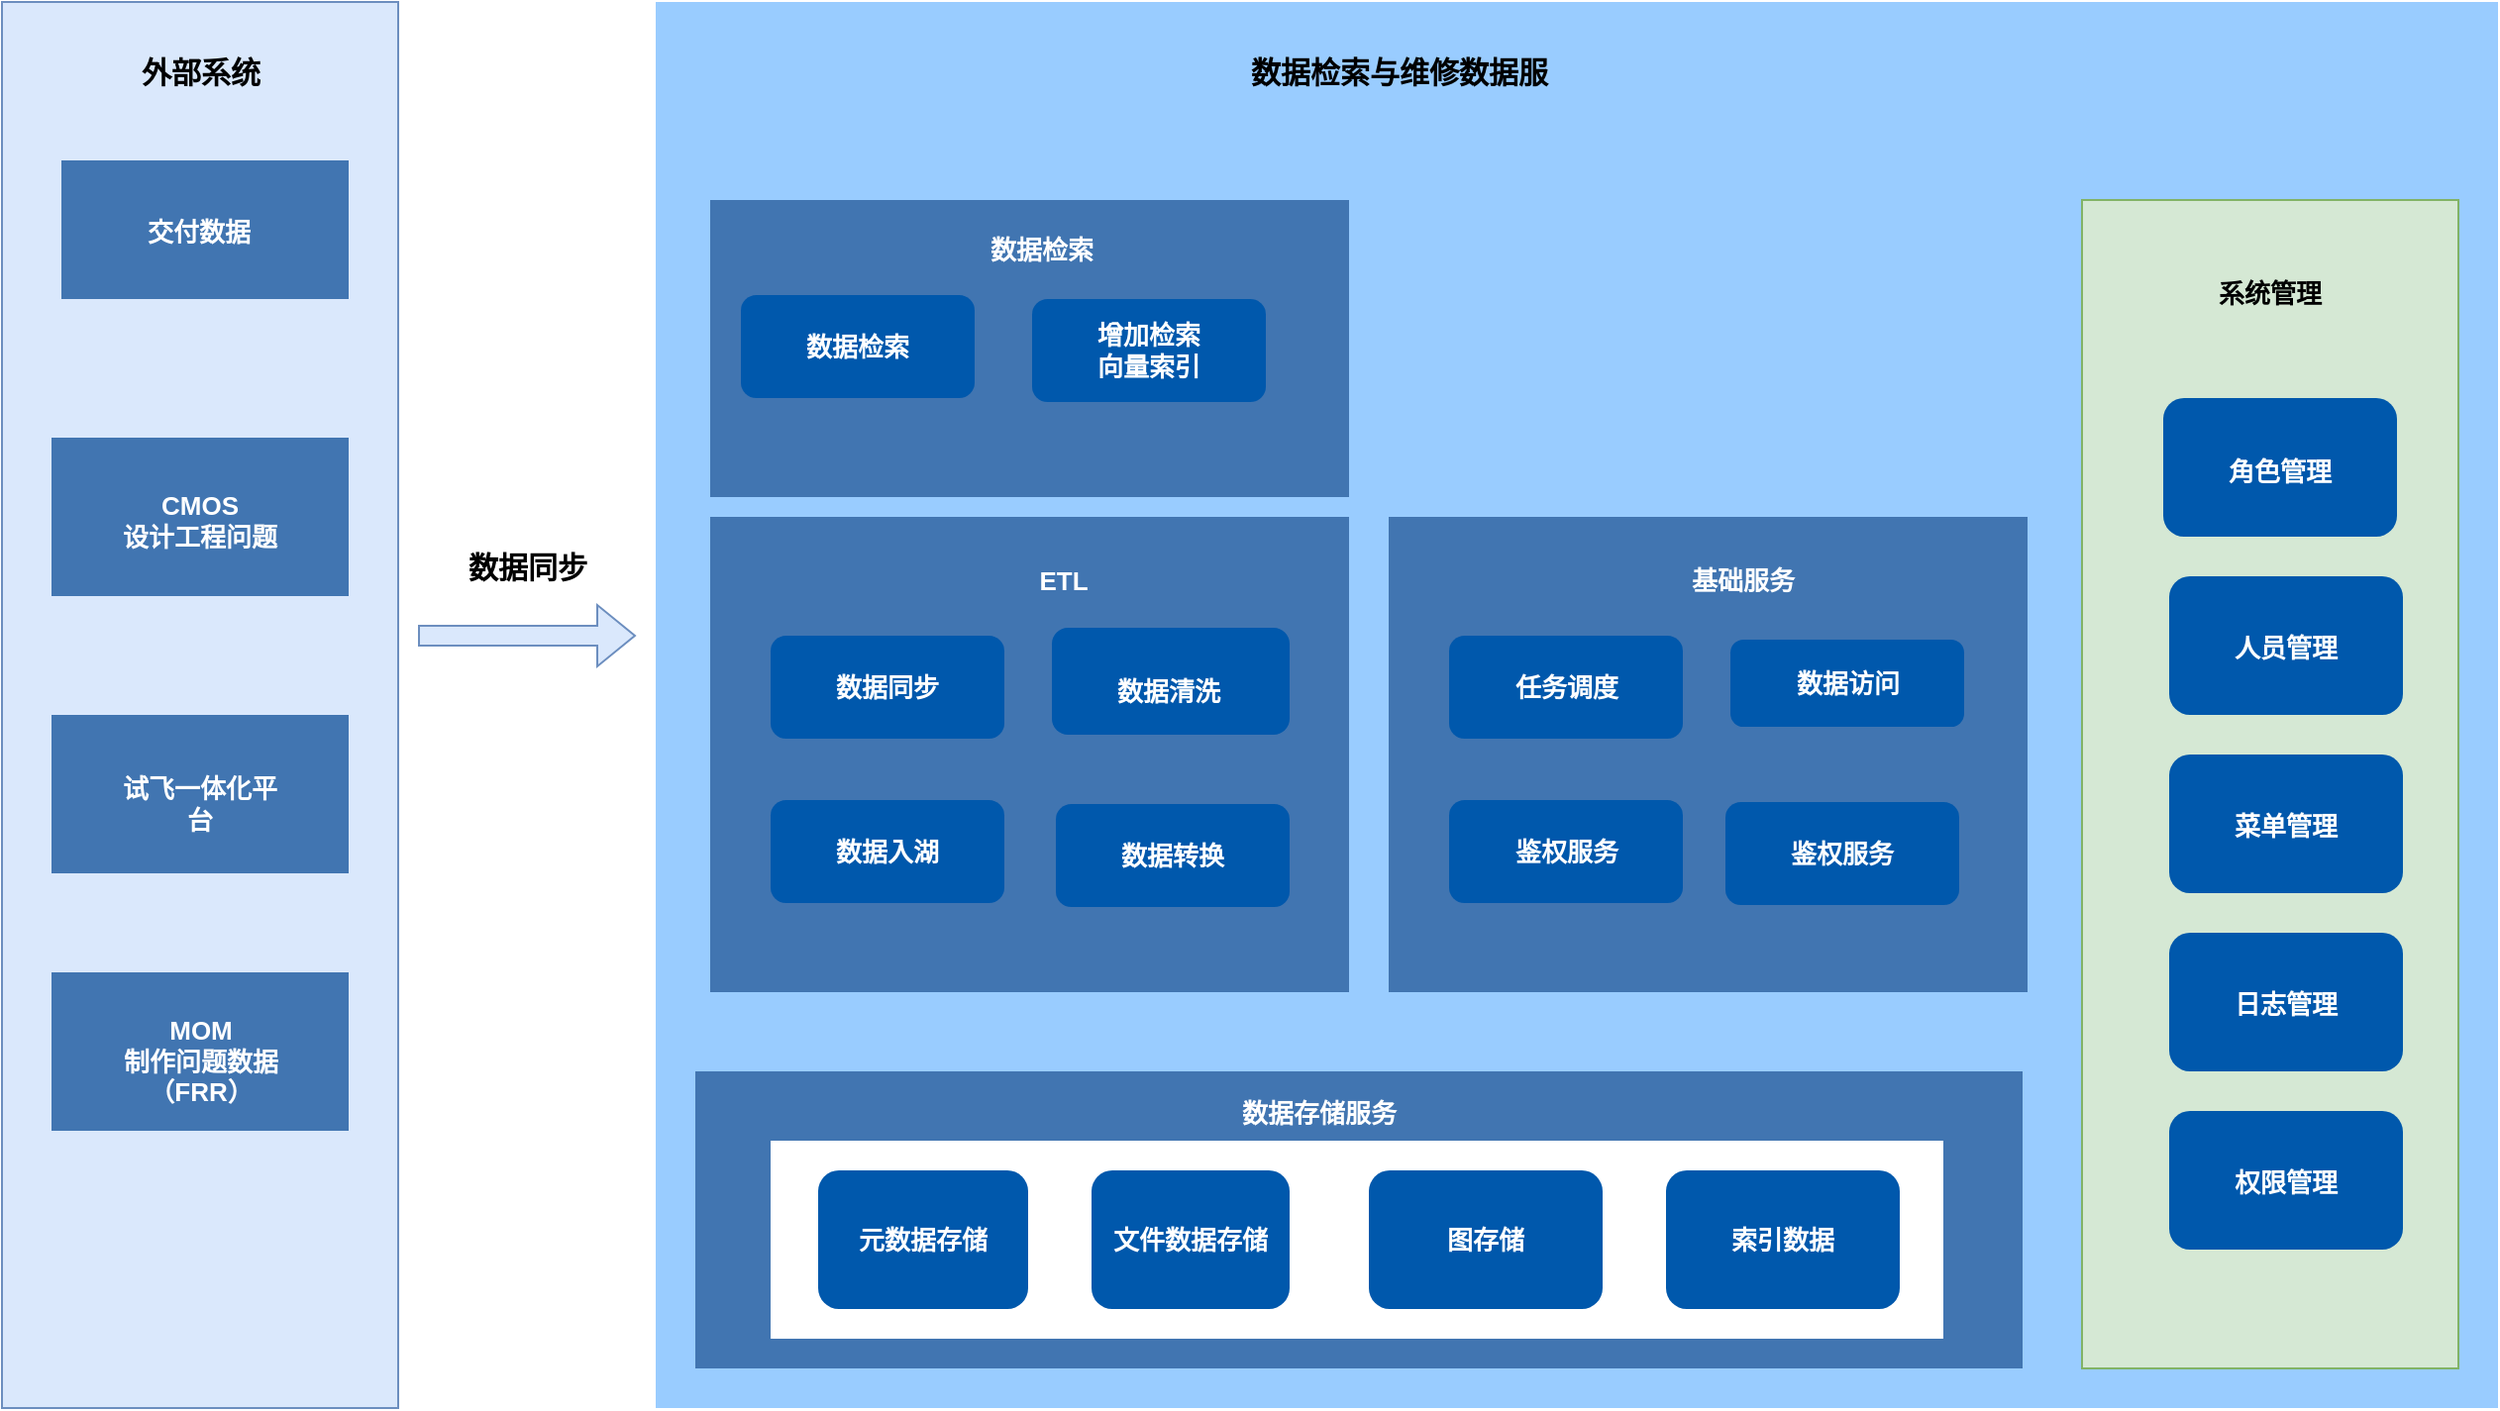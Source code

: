 <mxfile version="24.8.6">
  <diagram name="第 1 页" id="c73X7Lbp8dAQFBpgS6AY">
    <mxGraphModel dx="2127" dy="700" grid="1" gridSize="10" guides="1" tooltips="1" connect="1" arrows="1" fold="1" page="1" pageScale="1" pageWidth="827" pageHeight="1169" math="0" shadow="0">
      <root>
        <mxCell id="0" />
        <mxCell id="1" parent="0" />
        <mxCell id="gah0NT_OzrAsNBO6tPTt-1" value="" style="rounded=0;whiteSpace=wrap;html=1;fillColor=#99CCFF;strokeColor=none;" vertex="1" parent="1">
          <mxGeometry x="320" y="180" width="930" height="710" as="geometry" />
        </mxCell>
        <mxCell id="gah0NT_OzrAsNBO6tPTt-15" value="" style="rounded=0;whiteSpace=wrap;html=1;fillColor=#4175B1;fontStyle=1;fontSize=13;strokeColor=none;" vertex="1" parent="1">
          <mxGeometry x="340" y="720" width="670" height="150" as="geometry" />
        </mxCell>
        <mxCell id="gah0NT_OzrAsNBO6tPTt-24" value="" style="rounded=0;whiteSpace=wrap;html=1;fontStyle=1;fontSize=13;fillColor=#FFFFFF;strokeColor=none;" vertex="1" parent="1">
          <mxGeometry x="378" y="755" width="592" height="100" as="geometry" />
        </mxCell>
        <mxCell id="gah0NT_OzrAsNBO6tPTt-12" value="" style="rounded=0;whiteSpace=wrap;html=1;fillColor=#dae8fc;strokeColor=#6c8ebf;" vertex="1" parent="1">
          <mxGeometry x="-10" y="180" width="200" height="710" as="geometry" />
        </mxCell>
        <mxCell id="gah0NT_OzrAsNBO6tPTt-2" value="数据检索与维修数据服" style="text;html=1;align=center;verticalAlign=middle;resizable=0;points=[];autosize=1;strokeColor=none;fillColor=none;fontStyle=1;fontFamily=Garamond;fontSize=15;strokeWidth=1;" vertex="1" parent="1">
          <mxGeometry x="610" y="200" width="170" height="30" as="geometry" />
        </mxCell>
        <mxCell id="gah0NT_OzrAsNBO6tPTt-3" value="" style="rounded=0;whiteSpace=wrap;html=1;fillColor=#4175B1;fontStyle=1;fontSize=13;strokeColor=none;" vertex="1" parent="1">
          <mxGeometry x="20" y="260" width="145" height="70" as="geometry" />
        </mxCell>
        <mxCell id="gah0NT_OzrAsNBO6tPTt-4" value="外部系统" style="text;html=1;align=center;verticalAlign=middle;resizable=0;points=[];autosize=1;strokeColor=none;fillColor=none;fontStyle=1;fontFamily=Garamond;fontSize=15;strokeWidth=1;" vertex="1" parent="1">
          <mxGeometry x="50" y="200" width="80" height="30" as="geometry" />
        </mxCell>
        <mxCell id="gah0NT_OzrAsNBO6tPTt-5" value="交付数据" style="text;html=1;align=center;verticalAlign=middle;whiteSpace=wrap;rounded=0;fontStyle=1;fontSize=13;strokeColor=none;fontColor=#FFFFFF;" vertex="1" parent="1">
          <mxGeometry x="59" y="280" width="61" height="32" as="geometry" />
        </mxCell>
        <mxCell id="gah0NT_OzrAsNBO6tPTt-6" value="" style="rounded=0;whiteSpace=wrap;html=1;fillColor=#4175B1;fontStyle=1;fontSize=13;strokeColor=none;" vertex="1" parent="1">
          <mxGeometry x="15" y="400" width="150" height="80" as="geometry" />
        </mxCell>
        <mxCell id="gah0NT_OzrAsNBO6tPTt-7" value="CMOS&lt;div&gt;设计工程问题&lt;/div&gt;" style="text;html=1;align=center;verticalAlign=middle;whiteSpace=wrap;rounded=0;fontStyle=1;fontSize=13;strokeColor=none;fontColor=#FFFFFF;" vertex="1" parent="1">
          <mxGeometry x="45" y="427" width="90" height="30" as="geometry" />
        </mxCell>
        <mxCell id="gah0NT_OzrAsNBO6tPTt-8" value="" style="rounded=0;whiteSpace=wrap;html=1;fillColor=#4175B1;fontStyle=1;fontSize=13;strokeColor=none;" vertex="1" parent="1">
          <mxGeometry x="15" y="540" width="150" height="80" as="geometry" />
        </mxCell>
        <mxCell id="gah0NT_OzrAsNBO6tPTt-9" value="试飞一体化平台" style="text;html=1;align=center;verticalAlign=middle;whiteSpace=wrap;rounded=0;fontStyle=1;fontSize=13;strokeColor=none;fontColor=#FFFFFF;" vertex="1" parent="1">
          <mxGeometry x="45" y="570" width="90" height="30" as="geometry" />
        </mxCell>
        <mxCell id="gah0NT_OzrAsNBO6tPTt-10" value="" style="rounded=0;whiteSpace=wrap;html=1;fillColor=#4175B1;fontStyle=1;fontSize=13;strokeColor=none;" vertex="1" parent="1">
          <mxGeometry x="15" y="670" width="150" height="80" as="geometry" />
        </mxCell>
        <mxCell id="gah0NT_OzrAsNBO6tPTt-11" value="MOM&lt;div&gt;制作问题数据（FRR）&lt;/div&gt;" style="text;html=1;align=center;verticalAlign=middle;whiteSpace=wrap;rounded=0;fontStyle=1;fontSize=13;strokeColor=none;fontColor=#FFFFFF;" vertex="1" parent="1">
          <mxGeometry x="33" y="700" width="115" height="30" as="geometry" />
        </mxCell>
        <mxCell id="gah0NT_OzrAsNBO6tPTt-13" value="" style="shape=flexArrow;endArrow=classic;html=1;rounded=0;fillColor=#dae8fc;strokeColor=#6c8ebf;" edge="1" parent="1">
          <mxGeometry width="50" height="50" relative="1" as="geometry">
            <mxPoint x="200" y="500" as="sourcePoint" />
            <mxPoint x="310" y="500" as="targetPoint" />
          </mxGeometry>
        </mxCell>
        <mxCell id="gah0NT_OzrAsNBO6tPTt-14" value="数据同步" style="text;html=1;align=center;verticalAlign=middle;resizable=0;points=[];autosize=1;strokeColor=none;fillColor=none;fontStyle=1;fontFamily=Garamond;fontSize=15;strokeWidth=1;" vertex="1" parent="1">
          <mxGeometry x="215" y="450" width="80" height="30" as="geometry" />
        </mxCell>
        <mxCell id="gah0NT_OzrAsNBO6tPTt-16" value="数据存储服务" style="text;html=1;align=center;verticalAlign=middle;whiteSpace=wrap;rounded=0;fontStyle=1;fontSize=13;strokeColor=none;fontColor=#FFFFFF;" vertex="1" parent="1">
          <mxGeometry x="610" y="726" width="90" height="30" as="geometry" />
        </mxCell>
        <mxCell id="gah0NT_OzrAsNBO6tPTt-17" value="元数据存储" style="rounded=1;whiteSpace=wrap;html=1;fontStyle=1;fontSize=13;strokeColor=none;fillColor=#0058AC;fontColor=#FFFFFF;" vertex="1" parent="1">
          <mxGeometry x="402" y="770" width="106" height="70" as="geometry" />
        </mxCell>
        <mxCell id="gah0NT_OzrAsNBO6tPTt-19" value="文件数据存储" style="rounded=1;whiteSpace=wrap;html=1;fontStyle=1;fontSize=13;strokeColor=none;fillColor=#0058AC;fontColor=#FFFFFF;" vertex="1" parent="1">
          <mxGeometry x="540" y="770" width="100" height="70" as="geometry" />
        </mxCell>
        <mxCell id="gah0NT_OzrAsNBO6tPTt-20" value="" style="rounded=1;whiteSpace=wrap;html=1;fontStyle=1;fontSize=13;strokeColor=none;fillColor=#0058AC;fontColor=#FFFFFF;" vertex="1" parent="1">
          <mxGeometry x="680" y="770" width="118" height="70" as="geometry" />
        </mxCell>
        <mxCell id="gah0NT_OzrAsNBO6tPTt-21" value="" style="rounded=1;whiteSpace=wrap;html=1;fontStyle=1;fontSize=13;strokeColor=none;fillColor=#0058AC;fontColor=#FFFFFF;" vertex="1" parent="1">
          <mxGeometry x="830" y="770" width="118" height="70" as="geometry" />
        </mxCell>
        <mxCell id="gah0NT_OzrAsNBO6tPTt-22" value="图存储" style="text;html=1;align=center;verticalAlign=middle;whiteSpace=wrap;rounded=0;fontStyle=1;fontSize=13;strokeColor=none;fontColor=#FFFFFF;" vertex="1" parent="1">
          <mxGeometry x="694" y="790" width="90" height="30" as="geometry" />
        </mxCell>
        <mxCell id="gah0NT_OzrAsNBO6tPTt-23" value="索引数据" style="text;html=1;align=center;verticalAlign=middle;whiteSpace=wrap;rounded=0;fontStyle=1;fontSize=13;strokeColor=none;fontColor=#FFFFFF;" vertex="1" parent="1">
          <mxGeometry x="844" y="790" width="90" height="30" as="geometry" />
        </mxCell>
        <mxCell id="gah0NT_OzrAsNBO6tPTt-25" value="" style="rounded=0;whiteSpace=wrap;html=1;fillColor=#d5e8d4;fontStyle=1;fontSize=13;strokeColor=#82b366;" vertex="1" parent="1">
          <mxGeometry x="1040" y="280" width="190" height="590" as="geometry" />
        </mxCell>
        <mxCell id="gah0NT_OzrAsNBO6tPTt-26" value="系统管理" style="text;html=1;align=center;verticalAlign=middle;whiteSpace=wrap;rounded=0;fontStyle=1;fontSize=13;strokeColor=none;fontColor=#000000;" vertex="1" parent="1">
          <mxGeometry x="1090" y="312" width="90" height="30" as="geometry" />
        </mxCell>
        <mxCell id="gah0NT_OzrAsNBO6tPTt-30" value="" style="group" vertex="1" connectable="0" parent="1">
          <mxGeometry x="1081" y="380" width="118" height="70" as="geometry" />
        </mxCell>
        <mxCell id="gah0NT_OzrAsNBO6tPTt-28" value="" style="rounded=1;whiteSpace=wrap;html=1;fontStyle=1;fontSize=13;strokeColor=none;fillColor=#0058AC;fontColor=#FFFFFF;" vertex="1" parent="gah0NT_OzrAsNBO6tPTt-30">
          <mxGeometry width="118" height="70" as="geometry" />
        </mxCell>
        <mxCell id="gah0NT_OzrAsNBO6tPTt-29" value="角色管理" style="text;html=1;align=center;verticalAlign=middle;whiteSpace=wrap;rounded=0;fontStyle=1;fontSize=13;strokeColor=none;fontColor=#FFFFFF;" vertex="1" parent="gah0NT_OzrAsNBO6tPTt-30">
          <mxGeometry x="14" y="22" width="90" height="30" as="geometry" />
        </mxCell>
        <mxCell id="gah0NT_OzrAsNBO6tPTt-31" value="" style="group" vertex="1" connectable="0" parent="1">
          <mxGeometry x="1084" y="470" width="118" height="70" as="geometry" />
        </mxCell>
        <mxCell id="gah0NT_OzrAsNBO6tPTt-32" value="" style="rounded=1;whiteSpace=wrap;html=1;fontStyle=1;fontSize=13;strokeColor=none;fillColor=#0058AC;fontColor=#FFFFFF;" vertex="1" parent="gah0NT_OzrAsNBO6tPTt-31">
          <mxGeometry width="118" height="70" as="geometry" />
        </mxCell>
        <mxCell id="gah0NT_OzrAsNBO6tPTt-33" value="人员管理" style="text;html=1;align=center;verticalAlign=middle;whiteSpace=wrap;rounded=0;fontStyle=1;fontSize=13;strokeColor=none;fontColor=#FFFFFF;" vertex="1" parent="gah0NT_OzrAsNBO6tPTt-31">
          <mxGeometry x="14" y="22" width="90" height="28" as="geometry" />
        </mxCell>
        <mxCell id="gah0NT_OzrAsNBO6tPTt-35" value="" style="group" vertex="1" connectable="0" parent="1">
          <mxGeometry x="1084" y="560" width="118" height="70" as="geometry" />
        </mxCell>
        <mxCell id="gah0NT_OzrAsNBO6tPTt-36" value="" style="rounded=1;whiteSpace=wrap;html=1;fontStyle=1;fontSize=13;strokeColor=none;fillColor=#0058AC;fontColor=#FFFFFF;" vertex="1" parent="gah0NT_OzrAsNBO6tPTt-35">
          <mxGeometry width="118" height="70" as="geometry" />
        </mxCell>
        <mxCell id="gah0NT_OzrAsNBO6tPTt-37" value="菜单管理" style="text;html=1;align=center;verticalAlign=middle;whiteSpace=wrap;rounded=0;fontStyle=1;fontSize=13;strokeColor=none;fontColor=#FFFFFF;" vertex="1" parent="gah0NT_OzrAsNBO6tPTt-35">
          <mxGeometry x="14" y="22" width="90" height="28" as="geometry" />
        </mxCell>
        <mxCell id="gah0NT_OzrAsNBO6tPTt-38" value="" style="group" vertex="1" connectable="0" parent="1">
          <mxGeometry x="1084" y="650" width="118" height="70" as="geometry" />
        </mxCell>
        <mxCell id="gah0NT_OzrAsNBO6tPTt-39" value="&lt;span style=&quot;color: rgba(0, 0, 0, 0); font-family: monospace; font-size: 0px; font-weight: 400; text-align: start; text-wrap-mode: nowrap;&quot;&gt;%3CmxGraphModel%3E%3Croot%3E%3CmxCell%20id%3D%220%22%2F%3E%3CmxCell%20id%3D%221%22%20parent%3D%220%22%2F%3E%3CmxCell%20id%3D%222%22%20value%3D%22%22%20style%3D%22group%22%20vertex%3D%221%22%20connectable%3D%220%22%20parent%3D%221%22%3E%3CmxGeometry%20x%3D%221060%22%20y%3D%22470%22%20width%3D%22118%22%20height%3D%2270%22%20as%3D%22geometry%22%2F%3E%3C%2FmxCell%3E%3CmxCell%20id%3D%223%22%20value%3D%22%22%20style%3D%22rounded%3D1%3BwhiteSpace%3Dwrap%3Bhtml%3D1%3BfontStyle%3D1%3BfontSize%3D13%3BstrokeColor%3Dnone%3BfillColor%3D%230058AC%3BfontColor%3D%23FFFFFF%3B%22%20vertex%3D%221%22%20parent%3D%222%22%3E%3CmxGeometry%20width%3D%22118%22%20height%3D%2270%22%20as%3D%22geometry%22%2F%3E%3C%2FmxCell%3E%3CmxCell%20id%3D%224%22%20value%3D%22%E8%8F%9C%E5%8D%95%E7%AE%A1%E7%90%86%22%20style%3D%22text%3Bhtml%3D1%3Balign%3Dcenter%3BverticalAlign%3Dmiddle%3BwhiteSpace%3Dwrap%3Brounded%3D0%3BfontStyle%3D1%3BfontSize%3D13%3BstrokeColor%3Dnone%3BfontColor%3D%23FFFFFF%3B%22%20vertex%3D%221%22%20parent%3D%222%22%3E%3CmxGeometry%20x%3D%2214%22%20y%3D%2222%22%20width%3D%2290%22%20height%3D%2228%22%20as%3D%22geometry%22%2F%3E%3C%2FmxCell%3E%3C%2Froot%3E%3C%2FmxGraphModel%3E&lt;/span&gt;" style="rounded=1;whiteSpace=wrap;html=1;fontStyle=1;fontSize=13;strokeColor=none;fillColor=#0058AC;fontColor=#FFFFFF;" vertex="1" parent="gah0NT_OzrAsNBO6tPTt-38">
          <mxGeometry width="118" height="70" as="geometry" />
        </mxCell>
        <mxCell id="gah0NT_OzrAsNBO6tPTt-40" value="日志管理" style="text;html=1;align=center;verticalAlign=middle;whiteSpace=wrap;rounded=0;fontStyle=1;fontSize=13;strokeColor=none;fontColor=#FFFFFF;" vertex="1" parent="gah0NT_OzrAsNBO6tPTt-38">
          <mxGeometry x="14" y="22" width="90" height="28" as="geometry" />
        </mxCell>
        <mxCell id="gah0NT_OzrAsNBO6tPTt-41" value="" style="group" vertex="1" connectable="0" parent="1">
          <mxGeometry x="1084" y="740" width="118" height="70" as="geometry" />
        </mxCell>
        <mxCell id="gah0NT_OzrAsNBO6tPTt-42" value="&lt;span style=&quot;color: rgba(0, 0, 0, 0); font-family: monospace; font-size: 0px; font-weight: 400; text-align: start; text-wrap-mode: nowrap;&quot;&gt;%3CmxGraphModel%3E%3Croot%3E%3CmxCell%20id%3D%220%22%2F%3E%3CmxCell%20id%3D%221%22%20parent%3D%220%22%2F%3E%3CmxCell%20id%3D%222%22%20value%3D%22%22%20style%3D%22group%22%20vertex%3D%221%22%20connectable%3D%220%22%20parent%3D%221%22%3E%3CmxGeometry%20x%3D%221060%22%20y%3D%22470%22%20width%3D%22118%22%20height%3D%2270%22%20as%3D%22geometry%22%2F%3E%3C%2FmxCell%3E%3CmxCell%20id%3D%223%22%20value%3D%22%22%20style%3D%22rounded%3D1%3BwhiteSpace%3Dwrap%3Bhtml%3D1%3BfontStyle%3D1%3BfontSize%3D13%3BstrokeColor%3Dnone%3BfillColor%3D%230058AC%3BfontColor%3D%23FFFFFF%3B%22%20vertex%3D%221%22%20parent%3D%222%22%3E%3CmxGeometry%20width%3D%22118%22%20height%3D%2270%22%20as%3D%22geometry%22%2F%3E%3C%2FmxCell%3E%3CmxCell%20id%3D%224%22%20value%3D%22%E8%8F%9C%E5%8D%95%E7%AE%A1%E7%90%86%22%20style%3D%22text%3Bhtml%3D1%3Balign%3Dcenter%3BverticalAlign%3Dmiddle%3BwhiteSpace%3Dwrap%3Brounded%3D0%3BfontStyle%3D1%3BfontSize%3D13%3BstrokeColor%3Dnone%3BfontColor%3D%23FFFFFF%3B%22%20vertex%3D%221%22%20parent%3D%222%22%3E%3CmxGeometry%20x%3D%2214%22%20y%3D%2222%22%20width%3D%2290%22%20height%3D%2228%22%20as%3D%22geometry%22%2F%3E%3C%2FmxCell%3E%3C%2Froot%3E%3C%2FmxGraphModel%3E&lt;/span&gt;" style="rounded=1;whiteSpace=wrap;html=1;fontStyle=1;fontSize=13;strokeColor=none;fillColor=#0058AC;fontColor=#FFFFFF;" vertex="1" parent="gah0NT_OzrAsNBO6tPTt-41">
          <mxGeometry width="118" height="70" as="geometry" />
        </mxCell>
        <mxCell id="gah0NT_OzrAsNBO6tPTt-43" value="权限管理" style="text;html=1;align=center;verticalAlign=middle;whiteSpace=wrap;rounded=0;fontStyle=1;fontSize=13;strokeColor=none;fontColor=#FFFFFF;" vertex="1" parent="gah0NT_OzrAsNBO6tPTt-41">
          <mxGeometry x="14" y="22" width="90" height="28" as="geometry" />
        </mxCell>
        <mxCell id="gah0NT_OzrAsNBO6tPTt-44" value="" style="rounded=0;whiteSpace=wrap;html=1;fillColor=#4175B1;fontStyle=1;fontSize=13;strokeColor=none;" vertex="1" parent="1">
          <mxGeometry x="347.5" y="440" width="322.5" height="240" as="geometry" />
        </mxCell>
        <mxCell id="gah0NT_OzrAsNBO6tPTt-45" value="ETL" style="text;html=1;align=center;verticalAlign=middle;whiteSpace=wrap;rounded=0;fontStyle=1;fontSize=13;strokeColor=none;fontColor=#FFFFFF;" vertex="1" parent="1">
          <mxGeometry x="481" y="457" width="90" height="30" as="geometry" />
        </mxCell>
        <mxCell id="gah0NT_OzrAsNBO6tPTt-50" value="" style="rounded=1;whiteSpace=wrap;html=1;fontStyle=1;fontSize=13;strokeColor=none;fillColor=#0058AC;fontColor=#FFFFFF;" vertex="1" parent="1">
          <mxGeometry x="378" y="500" width="118" height="52" as="geometry" />
        </mxCell>
        <mxCell id="gah0NT_OzrAsNBO6tPTt-51" value="数据同步" style="text;html=1;align=center;verticalAlign=middle;whiteSpace=wrap;rounded=0;fontStyle=1;fontSize=13;strokeColor=none;fontColor=#FFFFFF;" vertex="1" parent="1">
          <mxGeometry x="390" y="510.5" width="94" height="31" as="geometry" />
        </mxCell>
        <mxCell id="gah0NT_OzrAsNBO6tPTt-57" value="" style="group" vertex="1" connectable="0" parent="1">
          <mxGeometry x="540" y="506" width="118" height="44" as="geometry" />
        </mxCell>
        <mxCell id="gah0NT_OzrAsNBO6tPTt-55" value="" style="rounded=1;whiteSpace=wrap;html=1;fontStyle=1;fontSize=13;strokeColor=none;fillColor=#0058AC;fontColor=#FFFFFF;" vertex="1" parent="gah0NT_OzrAsNBO6tPTt-57">
          <mxGeometry x="-20" y="-10" width="120" height="54" as="geometry" />
        </mxCell>
        <mxCell id="gah0NT_OzrAsNBO6tPTt-56" value="数据清洗" style="text;html=1;align=center;verticalAlign=middle;whiteSpace=wrap;rounded=0;fontStyle=1;fontSize=13;strokeColor=none;fontColor=#FFFFFF;" vertex="1" parent="gah0NT_OzrAsNBO6tPTt-57">
          <mxGeometry x="-10" y="10" width="98" height="24" as="geometry" />
        </mxCell>
        <mxCell id="gah0NT_OzrAsNBO6tPTt-60" value="" style="rounded=1;whiteSpace=wrap;html=1;fontStyle=1;fontSize=13;strokeColor=none;fillColor=#0058AC;fontColor=#FFFFFF;" vertex="1" parent="1">
          <mxGeometry x="378" y="583" width="118" height="52" as="geometry" />
        </mxCell>
        <mxCell id="gah0NT_OzrAsNBO6tPTt-61" value="数据入湖" style="text;html=1;align=center;verticalAlign=middle;whiteSpace=wrap;rounded=0;fontStyle=1;fontSize=13;strokeColor=none;fontColor=#FFFFFF;" vertex="1" parent="1">
          <mxGeometry x="393" y="593.5" width="88" height="31" as="geometry" />
        </mxCell>
        <mxCell id="gah0NT_OzrAsNBO6tPTt-63" value="" style="rounded=0;whiteSpace=wrap;html=1;fillColor=#4175B1;fontStyle=1;fontSize=13;strokeColor=none;" vertex="1" parent="1">
          <mxGeometry x="690" y="440" width="322.5" height="240" as="geometry" />
        </mxCell>
        <mxCell id="gah0NT_OzrAsNBO6tPTt-64" value="基础服务" style="text;html=1;align=center;verticalAlign=middle;whiteSpace=wrap;rounded=0;fontStyle=1;fontSize=13;strokeColor=none;fontColor=#FFFFFF;" vertex="1" parent="1">
          <mxGeometry x="823.5" y="457" width="90" height="30" as="geometry" />
        </mxCell>
        <mxCell id="gah0NT_OzrAsNBO6tPTt-65" value="" style="rounded=1;whiteSpace=wrap;html=1;fontStyle=1;fontSize=13;strokeColor=none;fillColor=#0058AC;fontColor=#FFFFFF;" vertex="1" parent="1">
          <mxGeometry x="720.5" y="500" width="118" height="52" as="geometry" />
        </mxCell>
        <mxCell id="gah0NT_OzrAsNBO6tPTt-66" value="任务调度" style="text;html=1;align=center;verticalAlign=middle;whiteSpace=wrap;rounded=0;fontStyle=1;fontSize=13;strokeColor=none;fontColor=#FFFFFF;" vertex="1" parent="1">
          <mxGeometry x="732.5" y="510.5" width="94" height="31" as="geometry" />
        </mxCell>
        <mxCell id="gah0NT_OzrAsNBO6tPTt-67" value="" style="group" vertex="1" connectable="0" parent="1">
          <mxGeometry x="882.5" y="502" width="118" height="44" as="geometry" />
        </mxCell>
        <mxCell id="gah0NT_OzrAsNBO6tPTt-68" value="" style="rounded=1;whiteSpace=wrap;html=1;fontStyle=1;fontSize=13;strokeColor=none;fillColor=#0058AC;fontColor=#FFFFFF;" vertex="1" parent="gah0NT_OzrAsNBO6tPTt-67">
          <mxGeometry x="-20" width="118" height="44" as="geometry" />
        </mxCell>
        <mxCell id="gah0NT_OzrAsNBO6tPTt-69" value="数据访问" style="text;html=1;align=center;verticalAlign=middle;whiteSpace=wrap;rounded=0;fontStyle=1;fontSize=13;strokeColor=none;fontColor=#FFFFFF;" vertex="1" parent="gah0NT_OzrAsNBO6tPTt-67">
          <mxGeometry x="-10" y="10" width="98" height="24" as="geometry" />
        </mxCell>
        <mxCell id="gah0NT_OzrAsNBO6tPTt-70" value="" style="rounded=1;whiteSpace=wrap;html=1;fontStyle=1;fontSize=13;strokeColor=none;fillColor=#0058AC;fontColor=#FFFFFF;" vertex="1" parent="1">
          <mxGeometry x="720.5" y="583" width="118" height="52" as="geometry" />
        </mxCell>
        <mxCell id="gah0NT_OzrAsNBO6tPTt-71" value="鉴权服务" style="text;html=1;align=center;verticalAlign=middle;whiteSpace=wrap;rounded=0;fontStyle=1;fontSize=13;strokeColor=none;fontColor=#FFFFFF;" vertex="1" parent="1">
          <mxGeometry x="735.5" y="593.5" width="88" height="31" as="geometry" />
        </mxCell>
        <mxCell id="gah0NT_OzrAsNBO6tPTt-73" value="" style="rounded=1;whiteSpace=wrap;html=1;fontStyle=1;fontSize=13;strokeColor=none;fillColor=#0058AC;fontColor=#FFFFFF;" vertex="1" parent="1">
          <mxGeometry x="860" y="584" width="118" height="52" as="geometry" />
        </mxCell>
        <mxCell id="gah0NT_OzrAsNBO6tPTt-74" value="鉴权服务" style="text;html=1;align=center;verticalAlign=middle;whiteSpace=wrap;rounded=0;fontStyle=1;fontSize=13;strokeColor=none;fontColor=#FFFFFF;" vertex="1" parent="1">
          <mxGeometry x="875" y="594.5" width="88" height="31" as="geometry" />
        </mxCell>
        <mxCell id="gah0NT_OzrAsNBO6tPTt-75" value="" style="rounded=0;whiteSpace=wrap;html=1;fillColor=#4175B1;fontStyle=1;fontSize=13;strokeColor=none;" vertex="1" parent="1">
          <mxGeometry x="347.5" y="280" width="322.5" height="150" as="geometry" />
        </mxCell>
        <mxCell id="gah0NT_OzrAsNBO6tPTt-76" value="数据检索" style="text;html=1;align=center;verticalAlign=middle;whiteSpace=wrap;rounded=0;fontStyle=1;fontSize=13;strokeColor=none;fontColor=#FFFFFF;" vertex="1" parent="1">
          <mxGeometry x="470" y="290" width="90" height="30" as="geometry" />
        </mxCell>
        <mxCell id="gah0NT_OzrAsNBO6tPTt-80" value="" style="rounded=1;whiteSpace=wrap;html=1;fontStyle=1;fontSize=13;strokeColor=none;fillColor=#0058AC;fontColor=#FFFFFF;" vertex="1" parent="1">
          <mxGeometry x="363" y="328" width="118" height="52" as="geometry" />
        </mxCell>
        <mxCell id="gah0NT_OzrAsNBO6tPTt-81" value="数据检索" style="text;html=1;align=center;verticalAlign=middle;whiteSpace=wrap;rounded=0;fontStyle=1;fontSize=13;strokeColor=none;fontColor=#FFFFFF;" vertex="1" parent="1">
          <mxGeometry x="378" y="338.5" width="88" height="31" as="geometry" />
        </mxCell>
        <mxCell id="gah0NT_OzrAsNBO6tPTt-82" value="" style="rounded=1;whiteSpace=wrap;html=1;fontStyle=1;fontSize=13;strokeColor=none;fillColor=#0058AC;fontColor=#FFFFFF;" vertex="1" parent="1">
          <mxGeometry x="522" y="585" width="118" height="52" as="geometry" />
        </mxCell>
        <mxCell id="gah0NT_OzrAsNBO6tPTt-83" value="数据转换" style="text;html=1;align=center;verticalAlign=middle;whiteSpace=wrap;rounded=0;fontStyle=1;fontSize=13;strokeColor=none;fontColor=#FFFFFF;" vertex="1" parent="1">
          <mxGeometry x="537" y="595.5" width="88" height="31" as="geometry" />
        </mxCell>
        <mxCell id="gah0NT_OzrAsNBO6tPTt-84" value="" style="rounded=1;whiteSpace=wrap;html=1;fontStyle=1;fontSize=13;strokeColor=none;fillColor=#0058AC;fontColor=#FFFFFF;" vertex="1" parent="1">
          <mxGeometry x="510" y="330" width="118" height="52" as="geometry" />
        </mxCell>
        <mxCell id="gah0NT_OzrAsNBO6tPTt-85" value="增加检索&lt;div&gt;向量索引&lt;/div&gt;" style="text;html=1;align=center;verticalAlign=middle;whiteSpace=wrap;rounded=0;fontStyle=1;fontSize=13;strokeColor=none;fontColor=#FFFFFF;" vertex="1" parent="1">
          <mxGeometry x="525" y="340.5" width="88" height="31" as="geometry" />
        </mxCell>
      </root>
    </mxGraphModel>
  </diagram>
</mxfile>

